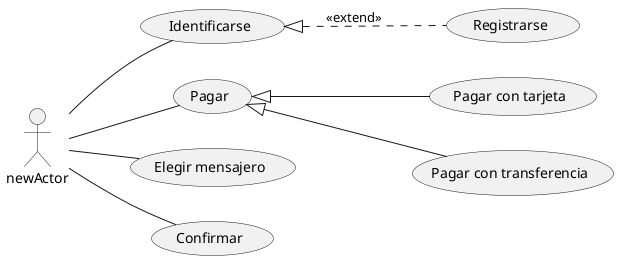 @startuml
left to right  direction
newActor -- (Identificarse)
newActor  -- (Pagar)
newActor  -- (Elegir mensajero)
newActor  -- (Confirmar)
(Identificarse) <|.. (Registrarse) : <<extend>>
(Pagar) <|--  (Pagar con tarjeta)
(Pagar) <|-- (Pagar con transferencia)
@enduml